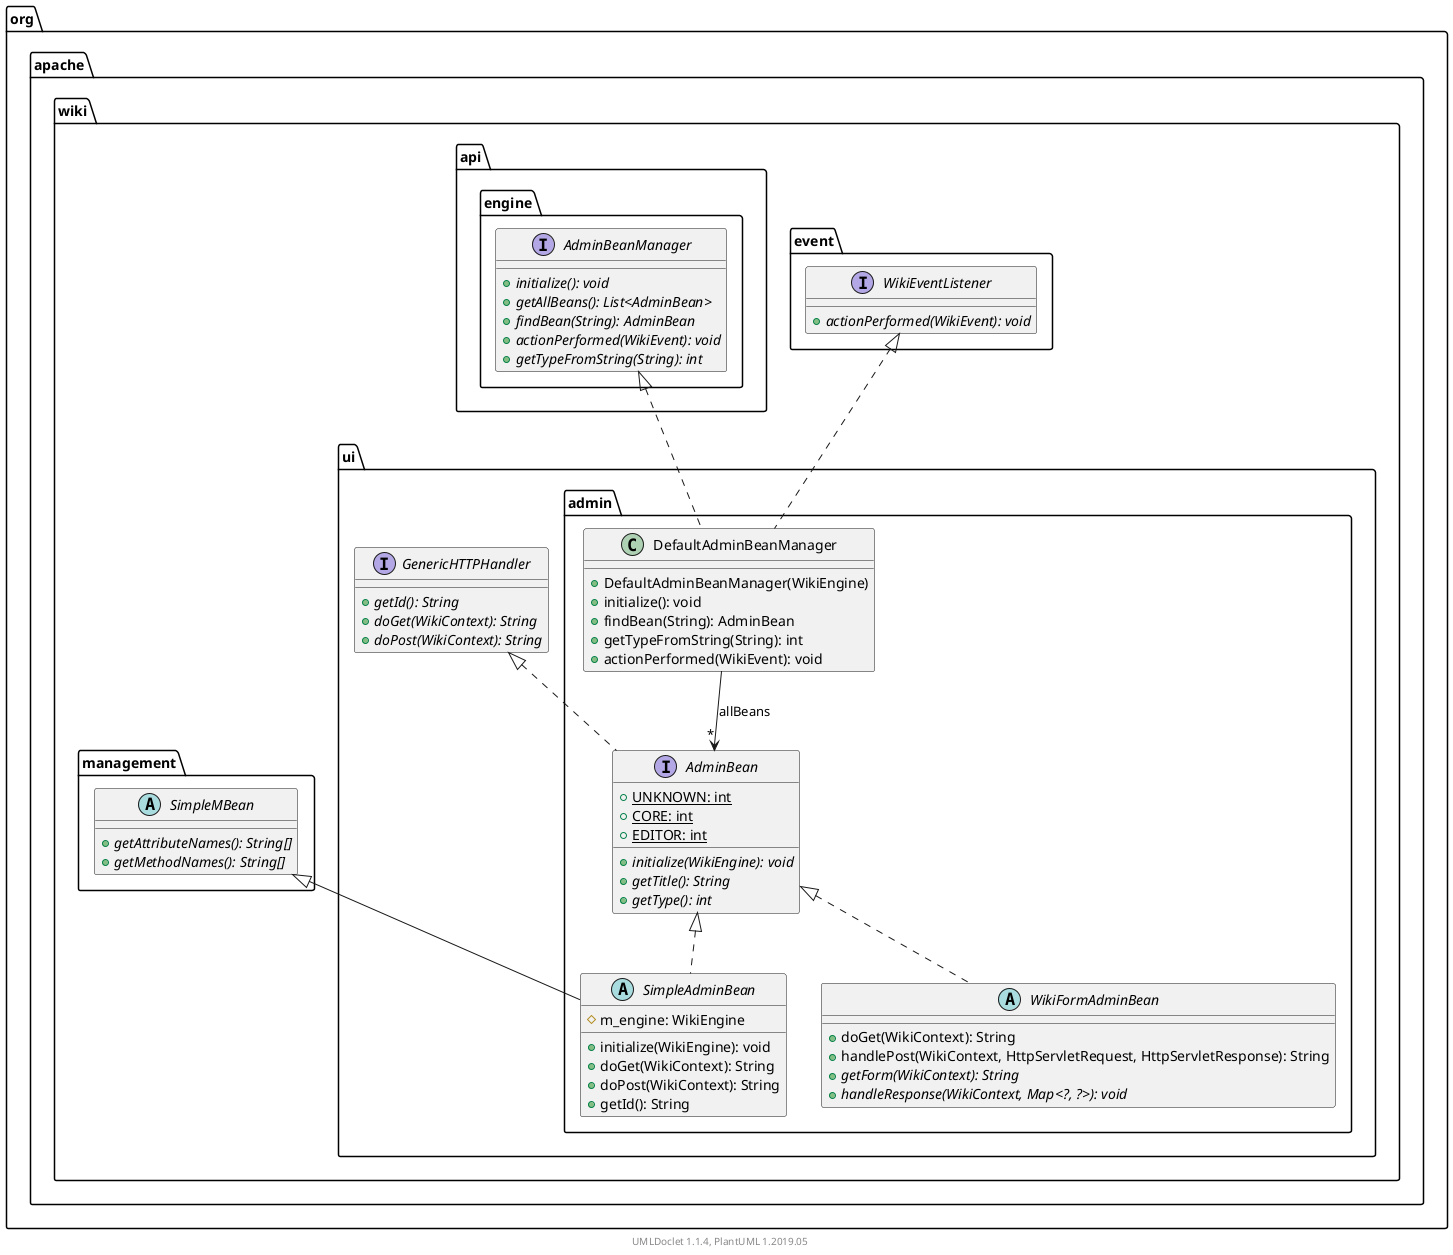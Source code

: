 @startuml

    namespace org.apache.wiki.ui.admin {

        interface AdminBean [[AdminBean.html]] {
            {static} +UNKNOWN: int
            {static} +CORE: int
            {static} +EDITOR: int
            {abstract} +initialize(WikiEngine): void
            {abstract} +getTitle(): String
            {abstract} +getType(): int
        }

        abstract class WikiFormAdminBean [[WikiFormAdminBean.html]] {
            +doGet(WikiContext): String
            +handlePost(WikiContext, HttpServletRequest, HttpServletResponse): String
            {abstract} +getForm(WikiContext): String
            {abstract} +handleResponse(WikiContext, Map<?, ?>): void
        }

        class DefaultAdminBeanManager [[DefaultAdminBeanManager.html]] {
            +DefaultAdminBeanManager(WikiEngine)
            +initialize(): void
            +findBean(String): AdminBean
            +getTypeFromString(String): int
            +actionPerformed(WikiEvent): void
        }

        abstract class SimpleAdminBean [[SimpleAdminBean.html]] {
            #m_engine: WikiEngine
            +initialize(WikiEngine): void
            +doGet(WikiContext): String
            +doPost(WikiContext): String
            +getId(): String
        }

        interface org.apache.wiki.ui.GenericHTTPHandler {
            {abstract} +getId(): String
            {abstract} +doGet(WikiContext): String
            {abstract} +doPost(WikiContext): String
        }
        org.apache.wiki.ui.GenericHTTPHandler <|.. AdminBean

        AdminBean <|.. WikiFormAdminBean

        interface org.apache.wiki.event.WikiEventListener {
            {abstract} +actionPerformed(WikiEvent): void
        }
        org.apache.wiki.event.WikiEventListener <|.. DefaultAdminBeanManager

        interface org.apache.wiki.api.engine.AdminBeanManager {
            {abstract} +initialize(): void
            {abstract} +getAllBeans(): List<AdminBean>
            {abstract} +findBean(String): AdminBean
            {abstract} +actionPerformed(WikiEvent): void
            {abstract} +getTypeFromString(String): int
        }
        org.apache.wiki.api.engine.AdminBeanManager <|.. DefaultAdminBeanManager

        abstract class org.apache.wiki.management.SimpleMBean {
            {abstract} +getAttributeNames(): String[]
            {abstract} +getMethodNames(): String[]
        }
        org.apache.wiki.management.SimpleMBean <|-- SimpleAdminBean

        AdminBean <|.. SimpleAdminBean

        DefaultAdminBeanManager --> "*" AdminBean: allBeans

    }


    center footer UMLDoclet 1.1.4, PlantUML 1.2019.05
@enduml
